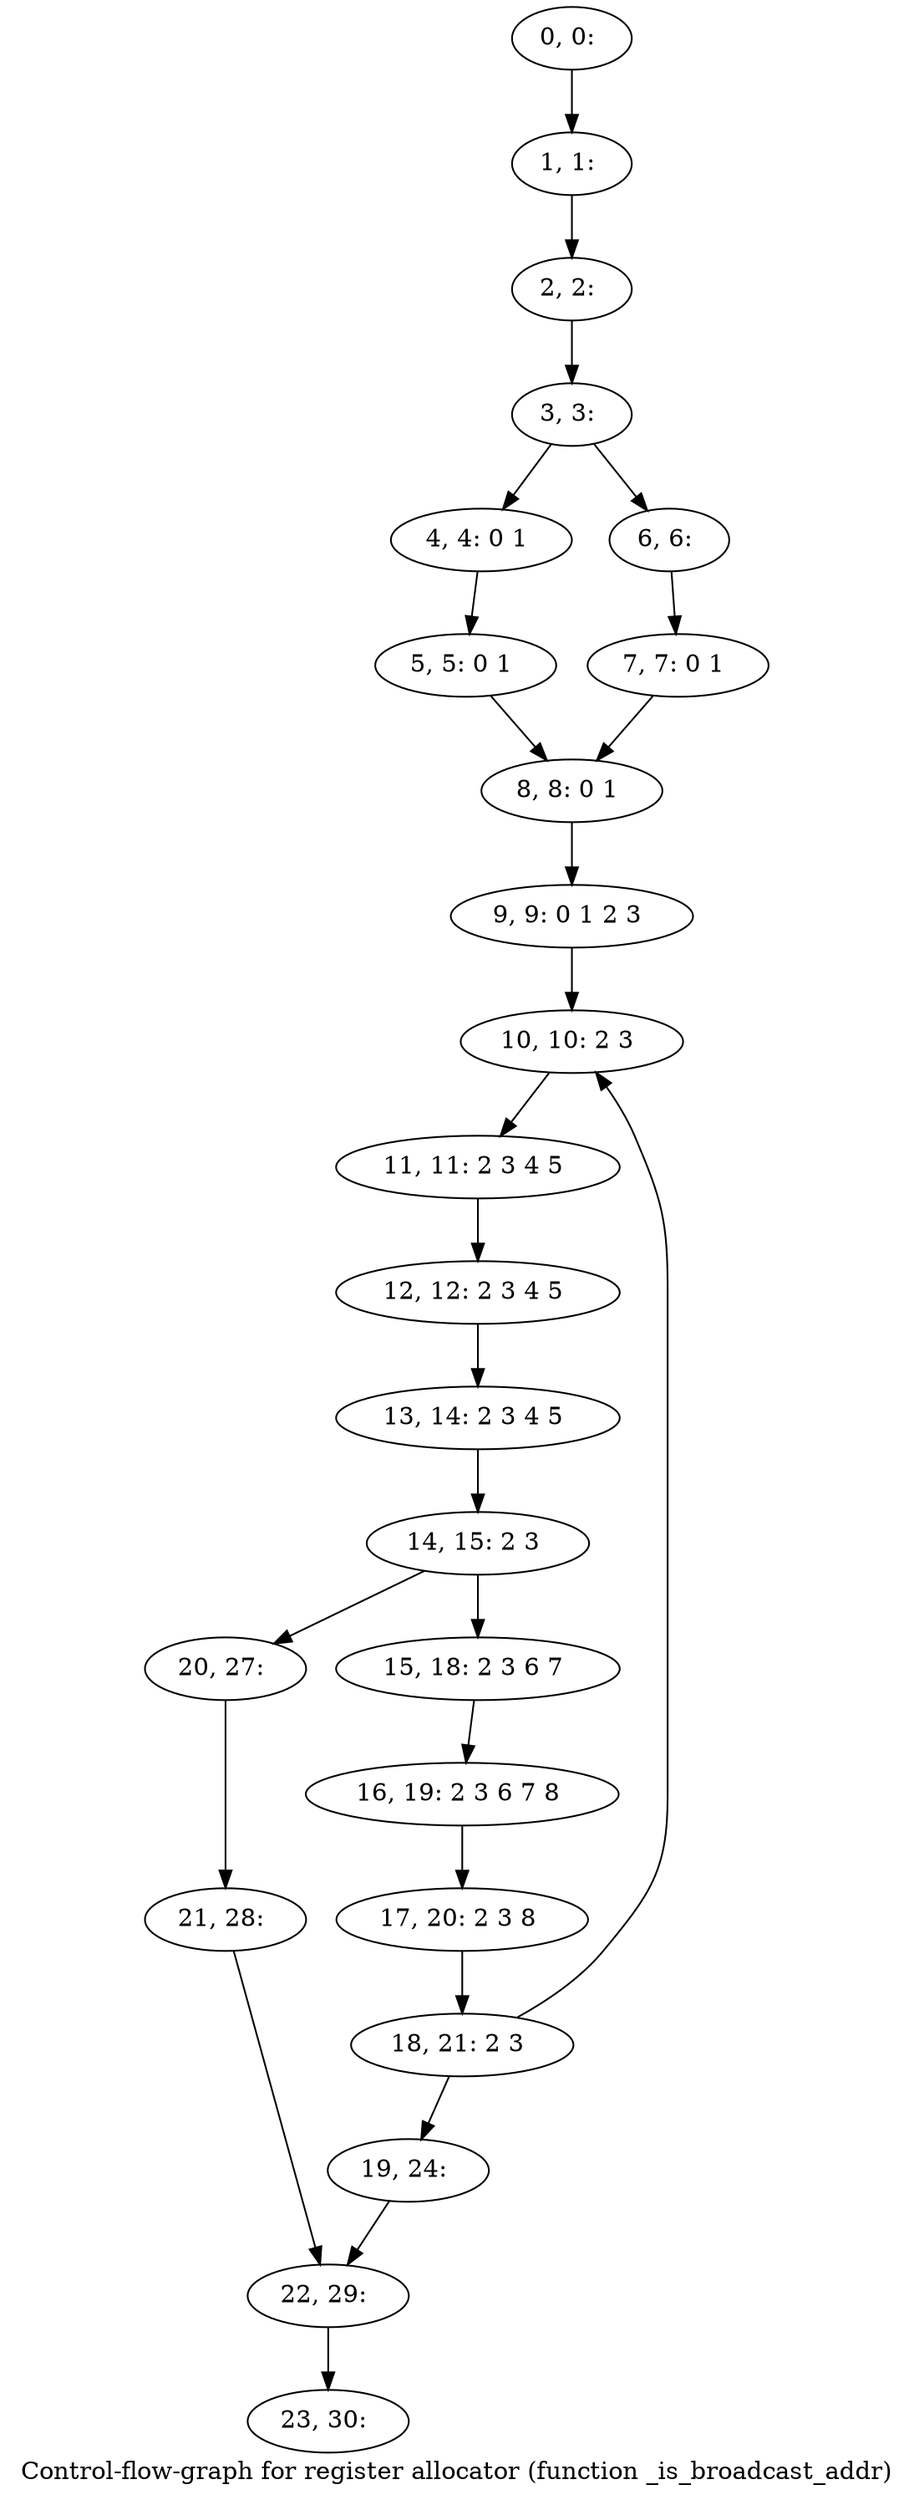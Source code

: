 digraph G {
graph [label="Control-flow-graph for register allocator (function _is_broadcast_addr)"]
0[label="0, 0: "];
1[label="1, 1: "];
2[label="2, 2: "];
3[label="3, 3: "];
4[label="4, 4: 0 1 "];
5[label="5, 5: 0 1 "];
6[label="6, 6: "];
7[label="7, 7: 0 1 "];
8[label="8, 8: 0 1 "];
9[label="9, 9: 0 1 2 3 "];
10[label="10, 10: 2 3 "];
11[label="11, 11: 2 3 4 5 "];
12[label="12, 12: 2 3 4 5 "];
13[label="13, 14: 2 3 4 5 "];
14[label="14, 15: 2 3 "];
15[label="15, 18: 2 3 6 7 "];
16[label="16, 19: 2 3 6 7 8 "];
17[label="17, 20: 2 3 8 "];
18[label="18, 21: 2 3 "];
19[label="19, 24: "];
20[label="20, 27: "];
21[label="21, 28: "];
22[label="22, 29: "];
23[label="23, 30: "];
0->1 ;
1->2 ;
2->3 ;
3->4 ;
3->6 ;
4->5 ;
5->8 ;
6->7 ;
7->8 ;
8->9 ;
9->10 ;
10->11 ;
11->12 ;
12->13 ;
13->14 ;
14->15 ;
14->20 ;
15->16 ;
16->17 ;
17->18 ;
18->19 ;
18->10 ;
19->22 ;
20->21 ;
21->22 ;
22->23 ;
}
